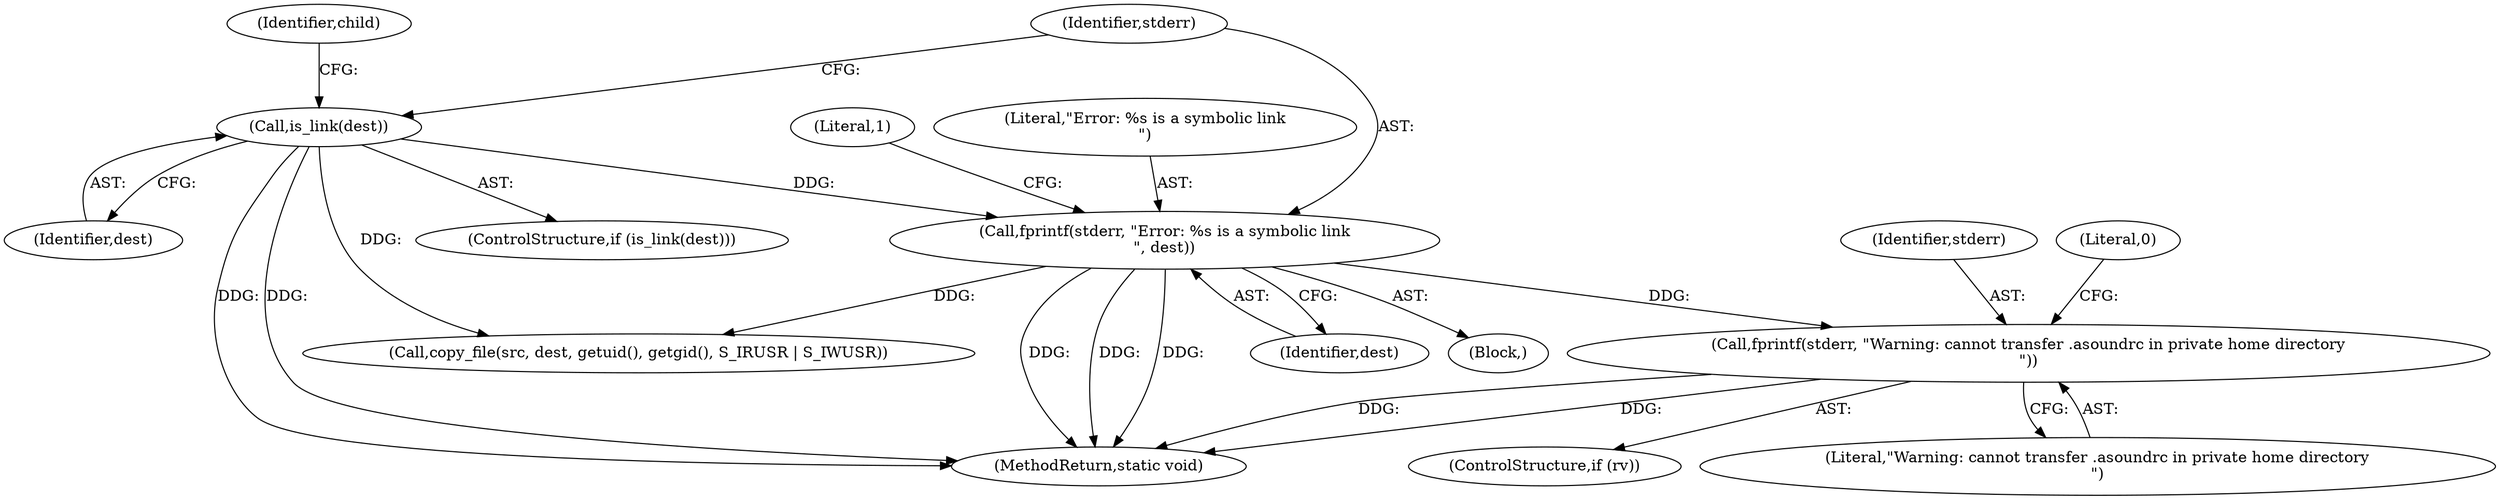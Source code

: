 digraph "1_firejail_b8a4ff9775318ca5e679183884a6a63f3da8f863@API" {
"1000161" [label="(Call,fprintf(stderr, \"Warning: cannot transfer .asoundrc in private home directory\n\"))"];
"1000125" [label="(Call,fprintf(stderr, \"Error: %s is a symbolic link\n\", dest))"];
"1000122" [label="(Call,is_link(dest))"];
"1000125" [label="(Call,fprintf(stderr, \"Error: %s is a symbolic link\n\", dest))"];
"1000128" [label="(Identifier,dest)"];
"1000130" [label="(Literal,1)"];
"1000122" [label="(Call,is_link(dest))"];
"1000161" [label="(Call,fprintf(stderr, \"Warning: cannot transfer .asoundrc in private home directory\n\"))"];
"1000151" [label="(Call,copy_file(src, dest, getuid(), getgid(), S_IRUSR | S_IWUSR))"];
"1000126" [label="(Identifier,stderr)"];
"1000159" [label="(ControlStructure,if (rv))"];
"1000133" [label="(Identifier,child)"];
"1000121" [label="(ControlStructure,if (is_link(dest)))"];
"1000163" [label="(Literal,\"Warning: cannot transfer .asoundrc in private home directory\n\")"];
"1000162" [label="(Identifier,stderr)"];
"1000127" [label="(Literal,\"Error: %s is a symbolic link\n\")"];
"1000170" [label="(Literal,0)"];
"1000123" [label="(Identifier,dest)"];
"1000124" [label="(Block,)"];
"1000177" [label="(MethodReturn,static void)"];
"1000161" -> "1000159"  [label="AST: "];
"1000161" -> "1000163"  [label="CFG: "];
"1000162" -> "1000161"  [label="AST: "];
"1000163" -> "1000161"  [label="AST: "];
"1000170" -> "1000161"  [label="CFG: "];
"1000161" -> "1000177"  [label="DDG: "];
"1000161" -> "1000177"  [label="DDG: "];
"1000125" -> "1000161"  [label="DDG: "];
"1000125" -> "1000124"  [label="AST: "];
"1000125" -> "1000128"  [label="CFG: "];
"1000126" -> "1000125"  [label="AST: "];
"1000127" -> "1000125"  [label="AST: "];
"1000128" -> "1000125"  [label="AST: "];
"1000130" -> "1000125"  [label="CFG: "];
"1000125" -> "1000177"  [label="DDG: "];
"1000125" -> "1000177"  [label="DDG: "];
"1000125" -> "1000177"  [label="DDG: "];
"1000122" -> "1000125"  [label="DDG: "];
"1000125" -> "1000151"  [label="DDG: "];
"1000122" -> "1000121"  [label="AST: "];
"1000122" -> "1000123"  [label="CFG: "];
"1000123" -> "1000122"  [label="AST: "];
"1000126" -> "1000122"  [label="CFG: "];
"1000133" -> "1000122"  [label="CFG: "];
"1000122" -> "1000177"  [label="DDG: "];
"1000122" -> "1000177"  [label="DDG: "];
"1000122" -> "1000151"  [label="DDG: "];
}
